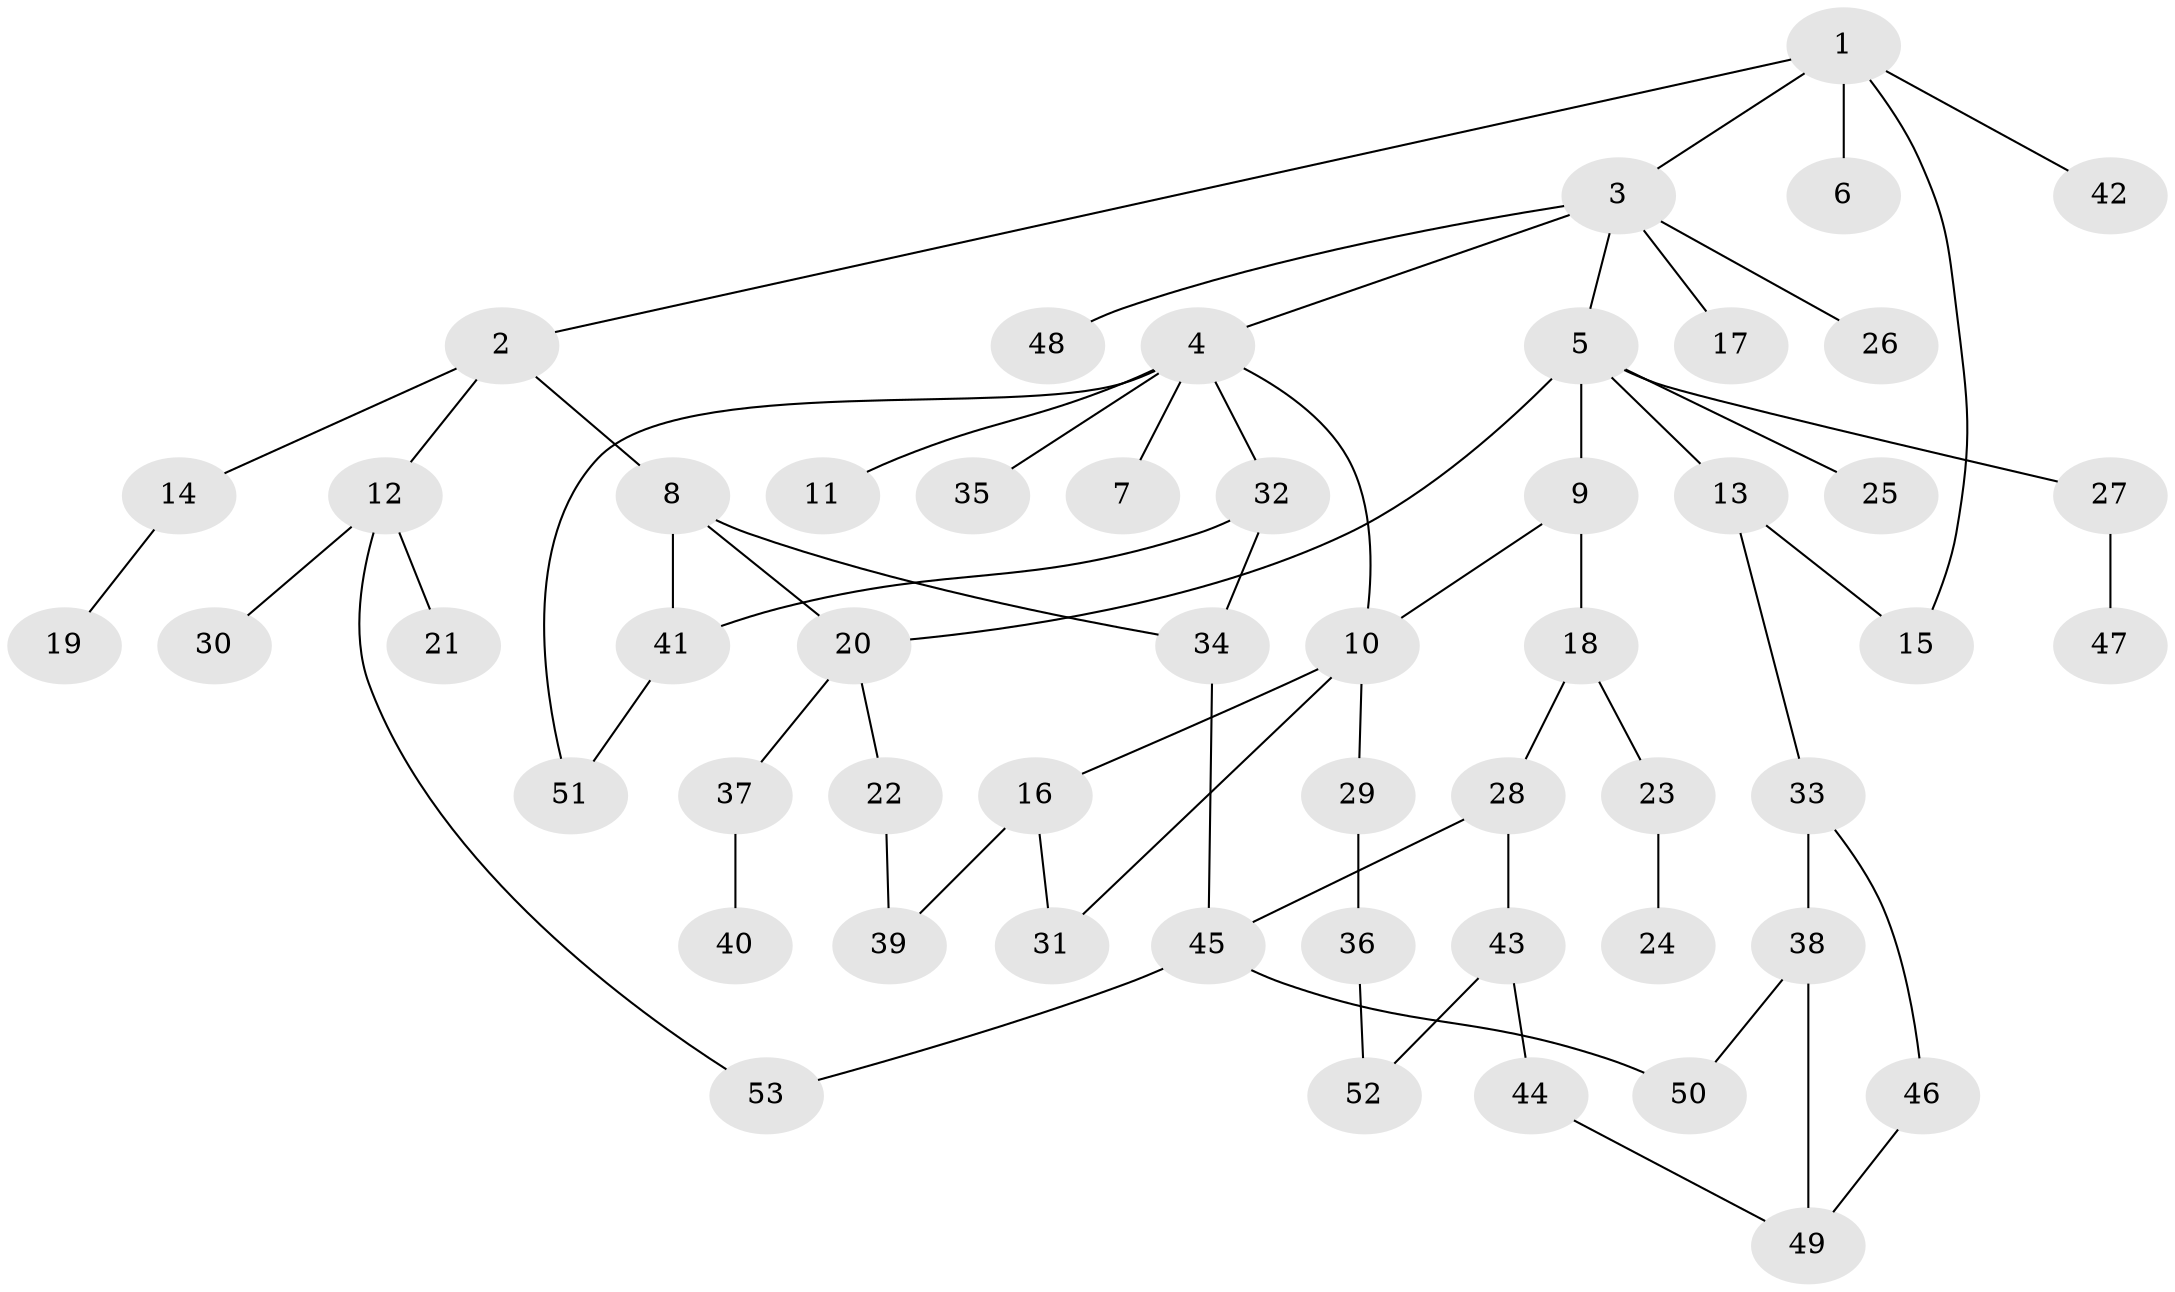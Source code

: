 // coarse degree distribution, {1: 0.3548387096774194, 4: 0.06451612903225806, 2: 0.41935483870967744, 14: 0.03225806451612903, 3: 0.0967741935483871, 8: 0.03225806451612903}
// Generated by graph-tools (version 1.1) at 2025/44/03/04/25 21:44:38]
// undirected, 53 vertices, 66 edges
graph export_dot {
graph [start="1"]
  node [color=gray90,style=filled];
  1;
  2;
  3;
  4;
  5;
  6;
  7;
  8;
  9;
  10;
  11;
  12;
  13;
  14;
  15;
  16;
  17;
  18;
  19;
  20;
  21;
  22;
  23;
  24;
  25;
  26;
  27;
  28;
  29;
  30;
  31;
  32;
  33;
  34;
  35;
  36;
  37;
  38;
  39;
  40;
  41;
  42;
  43;
  44;
  45;
  46;
  47;
  48;
  49;
  50;
  51;
  52;
  53;
  1 -- 2;
  1 -- 3;
  1 -- 6;
  1 -- 42;
  1 -- 15;
  2 -- 8;
  2 -- 12;
  2 -- 14;
  3 -- 4;
  3 -- 5;
  3 -- 17;
  3 -- 26;
  3 -- 48;
  4 -- 7;
  4 -- 10;
  4 -- 11;
  4 -- 32;
  4 -- 35;
  4 -- 51;
  5 -- 9;
  5 -- 13;
  5 -- 20;
  5 -- 25;
  5 -- 27;
  8 -- 34;
  8 -- 41;
  8 -- 20;
  9 -- 18;
  9 -- 10;
  10 -- 16;
  10 -- 29;
  10 -- 31;
  12 -- 21;
  12 -- 30;
  12 -- 53;
  13 -- 15;
  13 -- 33;
  14 -- 19;
  16 -- 31;
  16 -- 39;
  18 -- 23;
  18 -- 28;
  20 -- 22;
  20 -- 37;
  22 -- 39;
  23 -- 24;
  27 -- 47;
  28 -- 43;
  28 -- 45;
  29 -- 36;
  32 -- 34;
  32 -- 41;
  33 -- 38;
  33 -- 46;
  34 -- 45;
  36 -- 52;
  37 -- 40;
  38 -- 49;
  38 -- 50;
  41 -- 51;
  43 -- 44;
  43 -- 52;
  44 -- 49;
  45 -- 50;
  45 -- 53;
  46 -- 49;
}
